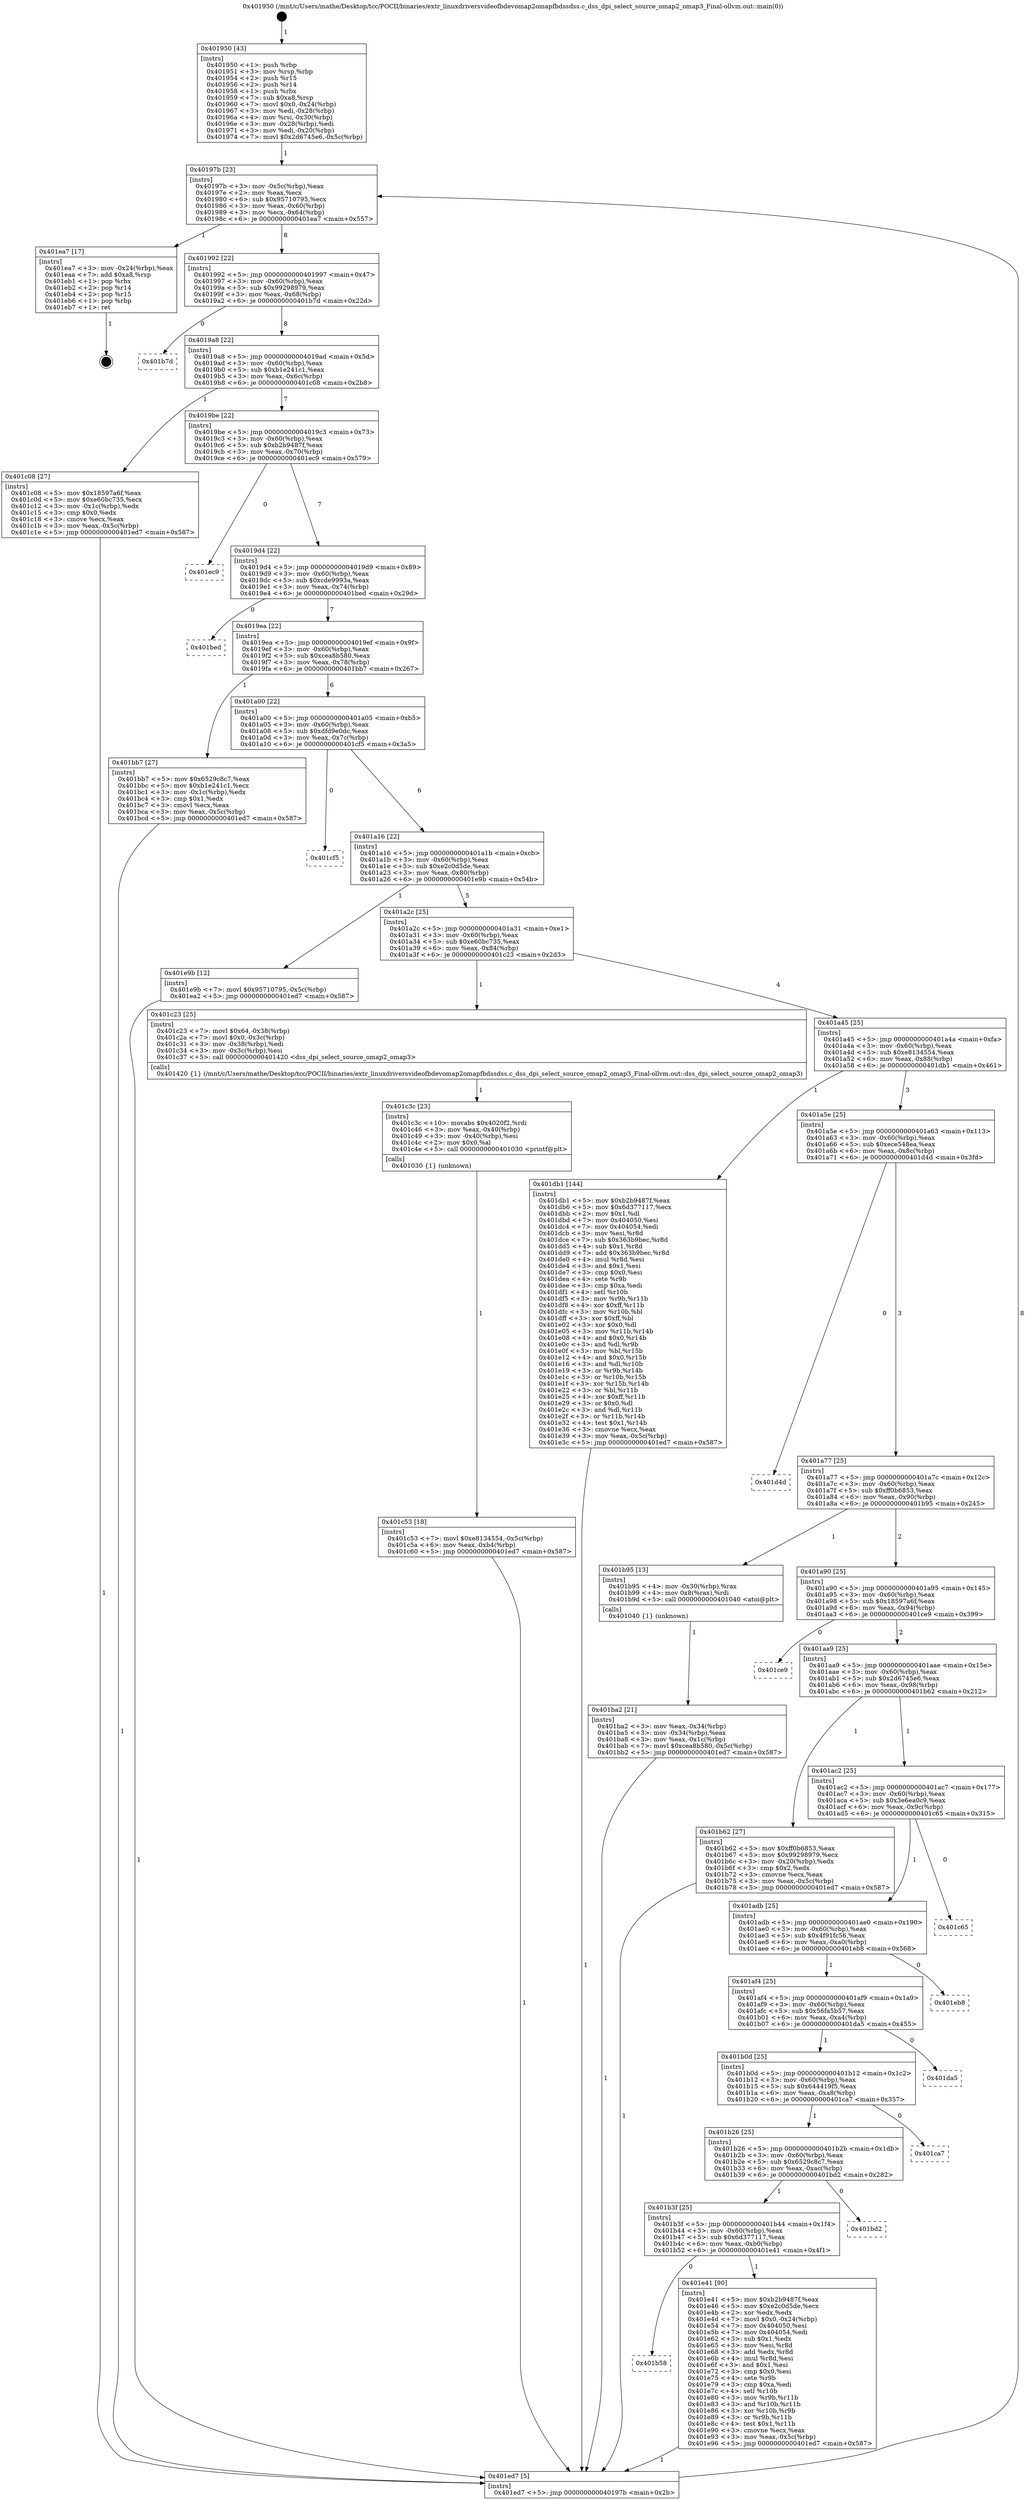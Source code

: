 digraph "0x401950" {
  label = "0x401950 (/mnt/c/Users/mathe/Desktop/tcc/POCII/binaries/extr_linuxdriversvideofbdevomap2omapfbdssdss.c_dss_dpi_select_source_omap2_omap3_Final-ollvm.out::main(0))"
  labelloc = "t"
  node[shape=record]

  Entry [label="",width=0.3,height=0.3,shape=circle,fillcolor=black,style=filled]
  "0x40197b" [label="{
     0x40197b [23]\l
     | [instrs]\l
     &nbsp;&nbsp;0x40197b \<+3\>: mov -0x5c(%rbp),%eax\l
     &nbsp;&nbsp;0x40197e \<+2\>: mov %eax,%ecx\l
     &nbsp;&nbsp;0x401980 \<+6\>: sub $0x95710795,%ecx\l
     &nbsp;&nbsp;0x401986 \<+3\>: mov %eax,-0x60(%rbp)\l
     &nbsp;&nbsp;0x401989 \<+3\>: mov %ecx,-0x64(%rbp)\l
     &nbsp;&nbsp;0x40198c \<+6\>: je 0000000000401ea7 \<main+0x557\>\l
  }"]
  "0x401ea7" [label="{
     0x401ea7 [17]\l
     | [instrs]\l
     &nbsp;&nbsp;0x401ea7 \<+3\>: mov -0x24(%rbp),%eax\l
     &nbsp;&nbsp;0x401eaa \<+7\>: add $0xa8,%rsp\l
     &nbsp;&nbsp;0x401eb1 \<+1\>: pop %rbx\l
     &nbsp;&nbsp;0x401eb2 \<+2\>: pop %r14\l
     &nbsp;&nbsp;0x401eb4 \<+2\>: pop %r15\l
     &nbsp;&nbsp;0x401eb6 \<+1\>: pop %rbp\l
     &nbsp;&nbsp;0x401eb7 \<+1\>: ret\l
  }"]
  "0x401992" [label="{
     0x401992 [22]\l
     | [instrs]\l
     &nbsp;&nbsp;0x401992 \<+5\>: jmp 0000000000401997 \<main+0x47\>\l
     &nbsp;&nbsp;0x401997 \<+3\>: mov -0x60(%rbp),%eax\l
     &nbsp;&nbsp;0x40199a \<+5\>: sub $0x99298979,%eax\l
     &nbsp;&nbsp;0x40199f \<+3\>: mov %eax,-0x68(%rbp)\l
     &nbsp;&nbsp;0x4019a2 \<+6\>: je 0000000000401b7d \<main+0x22d\>\l
  }"]
  Exit [label="",width=0.3,height=0.3,shape=circle,fillcolor=black,style=filled,peripheries=2]
  "0x401b7d" [label="{
     0x401b7d\l
  }", style=dashed]
  "0x4019a8" [label="{
     0x4019a8 [22]\l
     | [instrs]\l
     &nbsp;&nbsp;0x4019a8 \<+5\>: jmp 00000000004019ad \<main+0x5d\>\l
     &nbsp;&nbsp;0x4019ad \<+3\>: mov -0x60(%rbp),%eax\l
     &nbsp;&nbsp;0x4019b0 \<+5\>: sub $0xb1e241c1,%eax\l
     &nbsp;&nbsp;0x4019b5 \<+3\>: mov %eax,-0x6c(%rbp)\l
     &nbsp;&nbsp;0x4019b8 \<+6\>: je 0000000000401c08 \<main+0x2b8\>\l
  }"]
  "0x401b58" [label="{
     0x401b58\l
  }", style=dashed]
  "0x401c08" [label="{
     0x401c08 [27]\l
     | [instrs]\l
     &nbsp;&nbsp;0x401c08 \<+5\>: mov $0x18597a6f,%eax\l
     &nbsp;&nbsp;0x401c0d \<+5\>: mov $0xe60bc735,%ecx\l
     &nbsp;&nbsp;0x401c12 \<+3\>: mov -0x1c(%rbp),%edx\l
     &nbsp;&nbsp;0x401c15 \<+3\>: cmp $0x0,%edx\l
     &nbsp;&nbsp;0x401c18 \<+3\>: cmove %ecx,%eax\l
     &nbsp;&nbsp;0x401c1b \<+3\>: mov %eax,-0x5c(%rbp)\l
     &nbsp;&nbsp;0x401c1e \<+5\>: jmp 0000000000401ed7 \<main+0x587\>\l
  }"]
  "0x4019be" [label="{
     0x4019be [22]\l
     | [instrs]\l
     &nbsp;&nbsp;0x4019be \<+5\>: jmp 00000000004019c3 \<main+0x73\>\l
     &nbsp;&nbsp;0x4019c3 \<+3\>: mov -0x60(%rbp),%eax\l
     &nbsp;&nbsp;0x4019c6 \<+5\>: sub $0xb2b9487f,%eax\l
     &nbsp;&nbsp;0x4019cb \<+3\>: mov %eax,-0x70(%rbp)\l
     &nbsp;&nbsp;0x4019ce \<+6\>: je 0000000000401ec9 \<main+0x579\>\l
  }"]
  "0x401e41" [label="{
     0x401e41 [90]\l
     | [instrs]\l
     &nbsp;&nbsp;0x401e41 \<+5\>: mov $0xb2b9487f,%eax\l
     &nbsp;&nbsp;0x401e46 \<+5\>: mov $0xe2c0d5de,%ecx\l
     &nbsp;&nbsp;0x401e4b \<+2\>: xor %edx,%edx\l
     &nbsp;&nbsp;0x401e4d \<+7\>: movl $0x0,-0x24(%rbp)\l
     &nbsp;&nbsp;0x401e54 \<+7\>: mov 0x404050,%esi\l
     &nbsp;&nbsp;0x401e5b \<+7\>: mov 0x404054,%edi\l
     &nbsp;&nbsp;0x401e62 \<+3\>: sub $0x1,%edx\l
     &nbsp;&nbsp;0x401e65 \<+3\>: mov %esi,%r8d\l
     &nbsp;&nbsp;0x401e68 \<+3\>: add %edx,%r8d\l
     &nbsp;&nbsp;0x401e6b \<+4\>: imul %r8d,%esi\l
     &nbsp;&nbsp;0x401e6f \<+3\>: and $0x1,%esi\l
     &nbsp;&nbsp;0x401e72 \<+3\>: cmp $0x0,%esi\l
     &nbsp;&nbsp;0x401e75 \<+4\>: sete %r9b\l
     &nbsp;&nbsp;0x401e79 \<+3\>: cmp $0xa,%edi\l
     &nbsp;&nbsp;0x401e7c \<+4\>: setl %r10b\l
     &nbsp;&nbsp;0x401e80 \<+3\>: mov %r9b,%r11b\l
     &nbsp;&nbsp;0x401e83 \<+3\>: and %r10b,%r11b\l
     &nbsp;&nbsp;0x401e86 \<+3\>: xor %r10b,%r9b\l
     &nbsp;&nbsp;0x401e89 \<+3\>: or %r9b,%r11b\l
     &nbsp;&nbsp;0x401e8c \<+4\>: test $0x1,%r11b\l
     &nbsp;&nbsp;0x401e90 \<+3\>: cmovne %ecx,%eax\l
     &nbsp;&nbsp;0x401e93 \<+3\>: mov %eax,-0x5c(%rbp)\l
     &nbsp;&nbsp;0x401e96 \<+5\>: jmp 0000000000401ed7 \<main+0x587\>\l
  }"]
  "0x401ec9" [label="{
     0x401ec9\l
  }", style=dashed]
  "0x4019d4" [label="{
     0x4019d4 [22]\l
     | [instrs]\l
     &nbsp;&nbsp;0x4019d4 \<+5\>: jmp 00000000004019d9 \<main+0x89\>\l
     &nbsp;&nbsp;0x4019d9 \<+3\>: mov -0x60(%rbp),%eax\l
     &nbsp;&nbsp;0x4019dc \<+5\>: sub $0xcde9993a,%eax\l
     &nbsp;&nbsp;0x4019e1 \<+3\>: mov %eax,-0x74(%rbp)\l
     &nbsp;&nbsp;0x4019e4 \<+6\>: je 0000000000401bed \<main+0x29d\>\l
  }"]
  "0x401b3f" [label="{
     0x401b3f [25]\l
     | [instrs]\l
     &nbsp;&nbsp;0x401b3f \<+5\>: jmp 0000000000401b44 \<main+0x1f4\>\l
     &nbsp;&nbsp;0x401b44 \<+3\>: mov -0x60(%rbp),%eax\l
     &nbsp;&nbsp;0x401b47 \<+5\>: sub $0x6d377117,%eax\l
     &nbsp;&nbsp;0x401b4c \<+6\>: mov %eax,-0xb0(%rbp)\l
     &nbsp;&nbsp;0x401b52 \<+6\>: je 0000000000401e41 \<main+0x4f1\>\l
  }"]
  "0x401bed" [label="{
     0x401bed\l
  }", style=dashed]
  "0x4019ea" [label="{
     0x4019ea [22]\l
     | [instrs]\l
     &nbsp;&nbsp;0x4019ea \<+5\>: jmp 00000000004019ef \<main+0x9f\>\l
     &nbsp;&nbsp;0x4019ef \<+3\>: mov -0x60(%rbp),%eax\l
     &nbsp;&nbsp;0x4019f2 \<+5\>: sub $0xcea8b580,%eax\l
     &nbsp;&nbsp;0x4019f7 \<+3\>: mov %eax,-0x78(%rbp)\l
     &nbsp;&nbsp;0x4019fa \<+6\>: je 0000000000401bb7 \<main+0x267\>\l
  }"]
  "0x401bd2" [label="{
     0x401bd2\l
  }", style=dashed]
  "0x401bb7" [label="{
     0x401bb7 [27]\l
     | [instrs]\l
     &nbsp;&nbsp;0x401bb7 \<+5\>: mov $0x6529c8c7,%eax\l
     &nbsp;&nbsp;0x401bbc \<+5\>: mov $0xb1e241c1,%ecx\l
     &nbsp;&nbsp;0x401bc1 \<+3\>: mov -0x1c(%rbp),%edx\l
     &nbsp;&nbsp;0x401bc4 \<+3\>: cmp $0x1,%edx\l
     &nbsp;&nbsp;0x401bc7 \<+3\>: cmovl %ecx,%eax\l
     &nbsp;&nbsp;0x401bca \<+3\>: mov %eax,-0x5c(%rbp)\l
     &nbsp;&nbsp;0x401bcd \<+5\>: jmp 0000000000401ed7 \<main+0x587\>\l
  }"]
  "0x401a00" [label="{
     0x401a00 [22]\l
     | [instrs]\l
     &nbsp;&nbsp;0x401a00 \<+5\>: jmp 0000000000401a05 \<main+0xb5\>\l
     &nbsp;&nbsp;0x401a05 \<+3\>: mov -0x60(%rbp),%eax\l
     &nbsp;&nbsp;0x401a08 \<+5\>: sub $0xdfd9e0dc,%eax\l
     &nbsp;&nbsp;0x401a0d \<+3\>: mov %eax,-0x7c(%rbp)\l
     &nbsp;&nbsp;0x401a10 \<+6\>: je 0000000000401cf5 \<main+0x3a5\>\l
  }"]
  "0x401b26" [label="{
     0x401b26 [25]\l
     | [instrs]\l
     &nbsp;&nbsp;0x401b26 \<+5\>: jmp 0000000000401b2b \<main+0x1db\>\l
     &nbsp;&nbsp;0x401b2b \<+3\>: mov -0x60(%rbp),%eax\l
     &nbsp;&nbsp;0x401b2e \<+5\>: sub $0x6529c8c7,%eax\l
     &nbsp;&nbsp;0x401b33 \<+6\>: mov %eax,-0xac(%rbp)\l
     &nbsp;&nbsp;0x401b39 \<+6\>: je 0000000000401bd2 \<main+0x282\>\l
  }"]
  "0x401cf5" [label="{
     0x401cf5\l
  }", style=dashed]
  "0x401a16" [label="{
     0x401a16 [22]\l
     | [instrs]\l
     &nbsp;&nbsp;0x401a16 \<+5\>: jmp 0000000000401a1b \<main+0xcb\>\l
     &nbsp;&nbsp;0x401a1b \<+3\>: mov -0x60(%rbp),%eax\l
     &nbsp;&nbsp;0x401a1e \<+5\>: sub $0xe2c0d5de,%eax\l
     &nbsp;&nbsp;0x401a23 \<+3\>: mov %eax,-0x80(%rbp)\l
     &nbsp;&nbsp;0x401a26 \<+6\>: je 0000000000401e9b \<main+0x54b\>\l
  }"]
  "0x401ca7" [label="{
     0x401ca7\l
  }", style=dashed]
  "0x401e9b" [label="{
     0x401e9b [12]\l
     | [instrs]\l
     &nbsp;&nbsp;0x401e9b \<+7\>: movl $0x95710795,-0x5c(%rbp)\l
     &nbsp;&nbsp;0x401ea2 \<+5\>: jmp 0000000000401ed7 \<main+0x587\>\l
  }"]
  "0x401a2c" [label="{
     0x401a2c [25]\l
     | [instrs]\l
     &nbsp;&nbsp;0x401a2c \<+5\>: jmp 0000000000401a31 \<main+0xe1\>\l
     &nbsp;&nbsp;0x401a31 \<+3\>: mov -0x60(%rbp),%eax\l
     &nbsp;&nbsp;0x401a34 \<+5\>: sub $0xe60bc735,%eax\l
     &nbsp;&nbsp;0x401a39 \<+6\>: mov %eax,-0x84(%rbp)\l
     &nbsp;&nbsp;0x401a3f \<+6\>: je 0000000000401c23 \<main+0x2d3\>\l
  }"]
  "0x401b0d" [label="{
     0x401b0d [25]\l
     | [instrs]\l
     &nbsp;&nbsp;0x401b0d \<+5\>: jmp 0000000000401b12 \<main+0x1c2\>\l
     &nbsp;&nbsp;0x401b12 \<+3\>: mov -0x60(%rbp),%eax\l
     &nbsp;&nbsp;0x401b15 \<+5\>: sub $0x644419f5,%eax\l
     &nbsp;&nbsp;0x401b1a \<+6\>: mov %eax,-0xa8(%rbp)\l
     &nbsp;&nbsp;0x401b20 \<+6\>: je 0000000000401ca7 \<main+0x357\>\l
  }"]
  "0x401c23" [label="{
     0x401c23 [25]\l
     | [instrs]\l
     &nbsp;&nbsp;0x401c23 \<+7\>: movl $0x64,-0x38(%rbp)\l
     &nbsp;&nbsp;0x401c2a \<+7\>: movl $0x0,-0x3c(%rbp)\l
     &nbsp;&nbsp;0x401c31 \<+3\>: mov -0x38(%rbp),%edi\l
     &nbsp;&nbsp;0x401c34 \<+3\>: mov -0x3c(%rbp),%esi\l
     &nbsp;&nbsp;0x401c37 \<+5\>: call 0000000000401420 \<dss_dpi_select_source_omap2_omap3\>\l
     | [calls]\l
     &nbsp;&nbsp;0x401420 \{1\} (/mnt/c/Users/mathe/Desktop/tcc/POCII/binaries/extr_linuxdriversvideofbdevomap2omapfbdssdss.c_dss_dpi_select_source_omap2_omap3_Final-ollvm.out::dss_dpi_select_source_omap2_omap3)\l
  }"]
  "0x401a45" [label="{
     0x401a45 [25]\l
     | [instrs]\l
     &nbsp;&nbsp;0x401a45 \<+5\>: jmp 0000000000401a4a \<main+0xfa\>\l
     &nbsp;&nbsp;0x401a4a \<+3\>: mov -0x60(%rbp),%eax\l
     &nbsp;&nbsp;0x401a4d \<+5\>: sub $0xe8134554,%eax\l
     &nbsp;&nbsp;0x401a52 \<+6\>: mov %eax,-0x88(%rbp)\l
     &nbsp;&nbsp;0x401a58 \<+6\>: je 0000000000401db1 \<main+0x461\>\l
  }"]
  "0x401da5" [label="{
     0x401da5\l
  }", style=dashed]
  "0x401db1" [label="{
     0x401db1 [144]\l
     | [instrs]\l
     &nbsp;&nbsp;0x401db1 \<+5\>: mov $0xb2b9487f,%eax\l
     &nbsp;&nbsp;0x401db6 \<+5\>: mov $0x6d377117,%ecx\l
     &nbsp;&nbsp;0x401dbb \<+2\>: mov $0x1,%dl\l
     &nbsp;&nbsp;0x401dbd \<+7\>: mov 0x404050,%esi\l
     &nbsp;&nbsp;0x401dc4 \<+7\>: mov 0x404054,%edi\l
     &nbsp;&nbsp;0x401dcb \<+3\>: mov %esi,%r8d\l
     &nbsp;&nbsp;0x401dce \<+7\>: sub $0x363b9bec,%r8d\l
     &nbsp;&nbsp;0x401dd5 \<+4\>: sub $0x1,%r8d\l
     &nbsp;&nbsp;0x401dd9 \<+7\>: add $0x363b9bec,%r8d\l
     &nbsp;&nbsp;0x401de0 \<+4\>: imul %r8d,%esi\l
     &nbsp;&nbsp;0x401de4 \<+3\>: and $0x1,%esi\l
     &nbsp;&nbsp;0x401de7 \<+3\>: cmp $0x0,%esi\l
     &nbsp;&nbsp;0x401dea \<+4\>: sete %r9b\l
     &nbsp;&nbsp;0x401dee \<+3\>: cmp $0xa,%edi\l
     &nbsp;&nbsp;0x401df1 \<+4\>: setl %r10b\l
     &nbsp;&nbsp;0x401df5 \<+3\>: mov %r9b,%r11b\l
     &nbsp;&nbsp;0x401df8 \<+4\>: xor $0xff,%r11b\l
     &nbsp;&nbsp;0x401dfc \<+3\>: mov %r10b,%bl\l
     &nbsp;&nbsp;0x401dff \<+3\>: xor $0xff,%bl\l
     &nbsp;&nbsp;0x401e02 \<+3\>: xor $0x0,%dl\l
     &nbsp;&nbsp;0x401e05 \<+3\>: mov %r11b,%r14b\l
     &nbsp;&nbsp;0x401e08 \<+4\>: and $0x0,%r14b\l
     &nbsp;&nbsp;0x401e0c \<+3\>: and %dl,%r9b\l
     &nbsp;&nbsp;0x401e0f \<+3\>: mov %bl,%r15b\l
     &nbsp;&nbsp;0x401e12 \<+4\>: and $0x0,%r15b\l
     &nbsp;&nbsp;0x401e16 \<+3\>: and %dl,%r10b\l
     &nbsp;&nbsp;0x401e19 \<+3\>: or %r9b,%r14b\l
     &nbsp;&nbsp;0x401e1c \<+3\>: or %r10b,%r15b\l
     &nbsp;&nbsp;0x401e1f \<+3\>: xor %r15b,%r14b\l
     &nbsp;&nbsp;0x401e22 \<+3\>: or %bl,%r11b\l
     &nbsp;&nbsp;0x401e25 \<+4\>: xor $0xff,%r11b\l
     &nbsp;&nbsp;0x401e29 \<+3\>: or $0x0,%dl\l
     &nbsp;&nbsp;0x401e2c \<+3\>: and %dl,%r11b\l
     &nbsp;&nbsp;0x401e2f \<+3\>: or %r11b,%r14b\l
     &nbsp;&nbsp;0x401e32 \<+4\>: test $0x1,%r14b\l
     &nbsp;&nbsp;0x401e36 \<+3\>: cmovne %ecx,%eax\l
     &nbsp;&nbsp;0x401e39 \<+3\>: mov %eax,-0x5c(%rbp)\l
     &nbsp;&nbsp;0x401e3c \<+5\>: jmp 0000000000401ed7 \<main+0x587\>\l
  }"]
  "0x401a5e" [label="{
     0x401a5e [25]\l
     | [instrs]\l
     &nbsp;&nbsp;0x401a5e \<+5\>: jmp 0000000000401a63 \<main+0x113\>\l
     &nbsp;&nbsp;0x401a63 \<+3\>: mov -0x60(%rbp),%eax\l
     &nbsp;&nbsp;0x401a66 \<+5\>: sub $0xece548ea,%eax\l
     &nbsp;&nbsp;0x401a6b \<+6\>: mov %eax,-0x8c(%rbp)\l
     &nbsp;&nbsp;0x401a71 \<+6\>: je 0000000000401d4d \<main+0x3fd\>\l
  }"]
  "0x401af4" [label="{
     0x401af4 [25]\l
     | [instrs]\l
     &nbsp;&nbsp;0x401af4 \<+5\>: jmp 0000000000401af9 \<main+0x1a9\>\l
     &nbsp;&nbsp;0x401af9 \<+3\>: mov -0x60(%rbp),%eax\l
     &nbsp;&nbsp;0x401afc \<+5\>: sub $0x56fa5b57,%eax\l
     &nbsp;&nbsp;0x401b01 \<+6\>: mov %eax,-0xa4(%rbp)\l
     &nbsp;&nbsp;0x401b07 \<+6\>: je 0000000000401da5 \<main+0x455\>\l
  }"]
  "0x401d4d" [label="{
     0x401d4d\l
  }", style=dashed]
  "0x401a77" [label="{
     0x401a77 [25]\l
     | [instrs]\l
     &nbsp;&nbsp;0x401a77 \<+5\>: jmp 0000000000401a7c \<main+0x12c\>\l
     &nbsp;&nbsp;0x401a7c \<+3\>: mov -0x60(%rbp),%eax\l
     &nbsp;&nbsp;0x401a7f \<+5\>: sub $0xff0b6853,%eax\l
     &nbsp;&nbsp;0x401a84 \<+6\>: mov %eax,-0x90(%rbp)\l
     &nbsp;&nbsp;0x401a8a \<+6\>: je 0000000000401b95 \<main+0x245\>\l
  }"]
  "0x401eb8" [label="{
     0x401eb8\l
  }", style=dashed]
  "0x401b95" [label="{
     0x401b95 [13]\l
     | [instrs]\l
     &nbsp;&nbsp;0x401b95 \<+4\>: mov -0x30(%rbp),%rax\l
     &nbsp;&nbsp;0x401b99 \<+4\>: mov 0x8(%rax),%rdi\l
     &nbsp;&nbsp;0x401b9d \<+5\>: call 0000000000401040 \<atoi@plt\>\l
     | [calls]\l
     &nbsp;&nbsp;0x401040 \{1\} (unknown)\l
  }"]
  "0x401a90" [label="{
     0x401a90 [25]\l
     | [instrs]\l
     &nbsp;&nbsp;0x401a90 \<+5\>: jmp 0000000000401a95 \<main+0x145\>\l
     &nbsp;&nbsp;0x401a95 \<+3\>: mov -0x60(%rbp),%eax\l
     &nbsp;&nbsp;0x401a98 \<+5\>: sub $0x18597a6f,%eax\l
     &nbsp;&nbsp;0x401a9d \<+6\>: mov %eax,-0x94(%rbp)\l
     &nbsp;&nbsp;0x401aa3 \<+6\>: je 0000000000401ce9 \<main+0x399\>\l
  }"]
  "0x401adb" [label="{
     0x401adb [25]\l
     | [instrs]\l
     &nbsp;&nbsp;0x401adb \<+5\>: jmp 0000000000401ae0 \<main+0x190\>\l
     &nbsp;&nbsp;0x401ae0 \<+3\>: mov -0x60(%rbp),%eax\l
     &nbsp;&nbsp;0x401ae3 \<+5\>: sub $0x4f91fc56,%eax\l
     &nbsp;&nbsp;0x401ae8 \<+6\>: mov %eax,-0xa0(%rbp)\l
     &nbsp;&nbsp;0x401aee \<+6\>: je 0000000000401eb8 \<main+0x568\>\l
  }"]
  "0x401ce9" [label="{
     0x401ce9\l
  }", style=dashed]
  "0x401aa9" [label="{
     0x401aa9 [25]\l
     | [instrs]\l
     &nbsp;&nbsp;0x401aa9 \<+5\>: jmp 0000000000401aae \<main+0x15e\>\l
     &nbsp;&nbsp;0x401aae \<+3\>: mov -0x60(%rbp),%eax\l
     &nbsp;&nbsp;0x401ab1 \<+5\>: sub $0x2d6745e6,%eax\l
     &nbsp;&nbsp;0x401ab6 \<+6\>: mov %eax,-0x98(%rbp)\l
     &nbsp;&nbsp;0x401abc \<+6\>: je 0000000000401b62 \<main+0x212\>\l
  }"]
  "0x401c65" [label="{
     0x401c65\l
  }", style=dashed]
  "0x401b62" [label="{
     0x401b62 [27]\l
     | [instrs]\l
     &nbsp;&nbsp;0x401b62 \<+5\>: mov $0xff0b6853,%eax\l
     &nbsp;&nbsp;0x401b67 \<+5\>: mov $0x99298979,%ecx\l
     &nbsp;&nbsp;0x401b6c \<+3\>: mov -0x20(%rbp),%edx\l
     &nbsp;&nbsp;0x401b6f \<+3\>: cmp $0x2,%edx\l
     &nbsp;&nbsp;0x401b72 \<+3\>: cmovne %ecx,%eax\l
     &nbsp;&nbsp;0x401b75 \<+3\>: mov %eax,-0x5c(%rbp)\l
     &nbsp;&nbsp;0x401b78 \<+5\>: jmp 0000000000401ed7 \<main+0x587\>\l
  }"]
  "0x401ac2" [label="{
     0x401ac2 [25]\l
     | [instrs]\l
     &nbsp;&nbsp;0x401ac2 \<+5\>: jmp 0000000000401ac7 \<main+0x177\>\l
     &nbsp;&nbsp;0x401ac7 \<+3\>: mov -0x60(%rbp),%eax\l
     &nbsp;&nbsp;0x401aca \<+5\>: sub $0x3e6ea0c9,%eax\l
     &nbsp;&nbsp;0x401acf \<+6\>: mov %eax,-0x9c(%rbp)\l
     &nbsp;&nbsp;0x401ad5 \<+6\>: je 0000000000401c65 \<main+0x315\>\l
  }"]
  "0x401ed7" [label="{
     0x401ed7 [5]\l
     | [instrs]\l
     &nbsp;&nbsp;0x401ed7 \<+5\>: jmp 000000000040197b \<main+0x2b\>\l
  }"]
  "0x401950" [label="{
     0x401950 [43]\l
     | [instrs]\l
     &nbsp;&nbsp;0x401950 \<+1\>: push %rbp\l
     &nbsp;&nbsp;0x401951 \<+3\>: mov %rsp,%rbp\l
     &nbsp;&nbsp;0x401954 \<+2\>: push %r15\l
     &nbsp;&nbsp;0x401956 \<+2\>: push %r14\l
     &nbsp;&nbsp;0x401958 \<+1\>: push %rbx\l
     &nbsp;&nbsp;0x401959 \<+7\>: sub $0xa8,%rsp\l
     &nbsp;&nbsp;0x401960 \<+7\>: movl $0x0,-0x24(%rbp)\l
     &nbsp;&nbsp;0x401967 \<+3\>: mov %edi,-0x28(%rbp)\l
     &nbsp;&nbsp;0x40196a \<+4\>: mov %rsi,-0x30(%rbp)\l
     &nbsp;&nbsp;0x40196e \<+3\>: mov -0x28(%rbp),%edi\l
     &nbsp;&nbsp;0x401971 \<+3\>: mov %edi,-0x20(%rbp)\l
     &nbsp;&nbsp;0x401974 \<+7\>: movl $0x2d6745e6,-0x5c(%rbp)\l
  }"]
  "0x401ba2" [label="{
     0x401ba2 [21]\l
     | [instrs]\l
     &nbsp;&nbsp;0x401ba2 \<+3\>: mov %eax,-0x34(%rbp)\l
     &nbsp;&nbsp;0x401ba5 \<+3\>: mov -0x34(%rbp),%eax\l
     &nbsp;&nbsp;0x401ba8 \<+3\>: mov %eax,-0x1c(%rbp)\l
     &nbsp;&nbsp;0x401bab \<+7\>: movl $0xcea8b580,-0x5c(%rbp)\l
     &nbsp;&nbsp;0x401bb2 \<+5\>: jmp 0000000000401ed7 \<main+0x587\>\l
  }"]
  "0x401c3c" [label="{
     0x401c3c [23]\l
     | [instrs]\l
     &nbsp;&nbsp;0x401c3c \<+10\>: movabs $0x4020f2,%rdi\l
     &nbsp;&nbsp;0x401c46 \<+3\>: mov %eax,-0x40(%rbp)\l
     &nbsp;&nbsp;0x401c49 \<+3\>: mov -0x40(%rbp),%esi\l
     &nbsp;&nbsp;0x401c4c \<+2\>: mov $0x0,%al\l
     &nbsp;&nbsp;0x401c4e \<+5\>: call 0000000000401030 \<printf@plt\>\l
     | [calls]\l
     &nbsp;&nbsp;0x401030 \{1\} (unknown)\l
  }"]
  "0x401c53" [label="{
     0x401c53 [18]\l
     | [instrs]\l
     &nbsp;&nbsp;0x401c53 \<+7\>: movl $0xe8134554,-0x5c(%rbp)\l
     &nbsp;&nbsp;0x401c5a \<+6\>: mov %eax,-0xb4(%rbp)\l
     &nbsp;&nbsp;0x401c60 \<+5\>: jmp 0000000000401ed7 \<main+0x587\>\l
  }"]
  Entry -> "0x401950" [label=" 1"]
  "0x40197b" -> "0x401ea7" [label=" 1"]
  "0x40197b" -> "0x401992" [label=" 8"]
  "0x401ea7" -> Exit [label=" 1"]
  "0x401992" -> "0x401b7d" [label=" 0"]
  "0x401992" -> "0x4019a8" [label=" 8"]
  "0x401e9b" -> "0x401ed7" [label=" 1"]
  "0x4019a8" -> "0x401c08" [label=" 1"]
  "0x4019a8" -> "0x4019be" [label=" 7"]
  "0x401e41" -> "0x401ed7" [label=" 1"]
  "0x4019be" -> "0x401ec9" [label=" 0"]
  "0x4019be" -> "0x4019d4" [label=" 7"]
  "0x401b3f" -> "0x401b58" [label=" 0"]
  "0x4019d4" -> "0x401bed" [label=" 0"]
  "0x4019d4" -> "0x4019ea" [label=" 7"]
  "0x401b3f" -> "0x401e41" [label=" 1"]
  "0x4019ea" -> "0x401bb7" [label=" 1"]
  "0x4019ea" -> "0x401a00" [label=" 6"]
  "0x401b26" -> "0x401b3f" [label=" 1"]
  "0x401a00" -> "0x401cf5" [label=" 0"]
  "0x401a00" -> "0x401a16" [label=" 6"]
  "0x401b26" -> "0x401bd2" [label=" 0"]
  "0x401a16" -> "0x401e9b" [label=" 1"]
  "0x401a16" -> "0x401a2c" [label=" 5"]
  "0x401b0d" -> "0x401b26" [label=" 1"]
  "0x401a2c" -> "0x401c23" [label=" 1"]
  "0x401a2c" -> "0x401a45" [label=" 4"]
  "0x401b0d" -> "0x401ca7" [label=" 0"]
  "0x401a45" -> "0x401db1" [label=" 1"]
  "0x401a45" -> "0x401a5e" [label=" 3"]
  "0x401af4" -> "0x401b0d" [label=" 1"]
  "0x401a5e" -> "0x401d4d" [label=" 0"]
  "0x401a5e" -> "0x401a77" [label=" 3"]
  "0x401af4" -> "0x401da5" [label=" 0"]
  "0x401a77" -> "0x401b95" [label=" 1"]
  "0x401a77" -> "0x401a90" [label=" 2"]
  "0x401adb" -> "0x401af4" [label=" 1"]
  "0x401a90" -> "0x401ce9" [label=" 0"]
  "0x401a90" -> "0x401aa9" [label=" 2"]
  "0x401adb" -> "0x401eb8" [label=" 0"]
  "0x401aa9" -> "0x401b62" [label=" 1"]
  "0x401aa9" -> "0x401ac2" [label=" 1"]
  "0x401b62" -> "0x401ed7" [label=" 1"]
  "0x401950" -> "0x40197b" [label=" 1"]
  "0x401ed7" -> "0x40197b" [label=" 8"]
  "0x401b95" -> "0x401ba2" [label=" 1"]
  "0x401ba2" -> "0x401ed7" [label=" 1"]
  "0x401bb7" -> "0x401ed7" [label=" 1"]
  "0x401c08" -> "0x401ed7" [label=" 1"]
  "0x401c23" -> "0x401c3c" [label=" 1"]
  "0x401c3c" -> "0x401c53" [label=" 1"]
  "0x401c53" -> "0x401ed7" [label=" 1"]
  "0x401db1" -> "0x401ed7" [label=" 1"]
  "0x401ac2" -> "0x401adb" [label=" 1"]
  "0x401ac2" -> "0x401c65" [label=" 0"]
}
